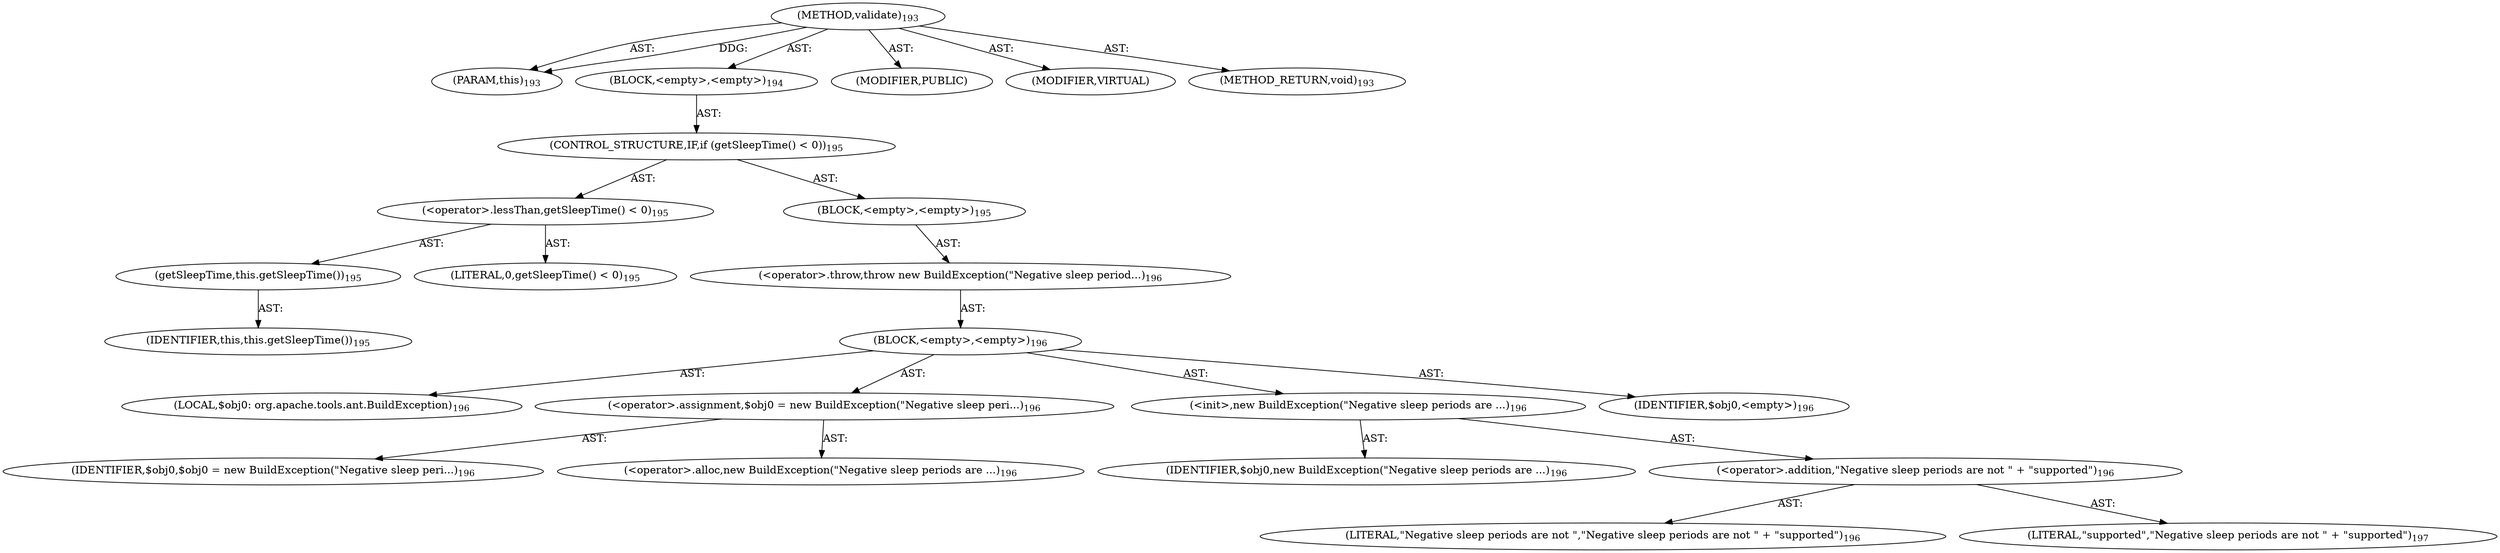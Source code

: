 digraph "validate" {  
"111669149704" [label = <(METHOD,validate)<SUB>193</SUB>> ]
"115964116997" [label = <(PARAM,this)<SUB>193</SUB>> ]
"25769803786" [label = <(BLOCK,&lt;empty&gt;,&lt;empty&gt;)<SUB>194</SUB>> ]
"47244640258" [label = <(CONTROL_STRUCTURE,IF,if (getSleepTime() &lt; 0))<SUB>195</SUB>> ]
"30064771104" [label = <(&lt;operator&gt;.lessThan,getSleepTime() &lt; 0)<SUB>195</SUB>> ]
"30064771105" [label = <(getSleepTime,this.getSleepTime())<SUB>195</SUB>> ]
"68719476741" [label = <(IDENTIFIER,this,this.getSleepTime())<SUB>195</SUB>> ]
"90194313224" [label = <(LITERAL,0,getSleepTime() &lt; 0)<SUB>195</SUB>> ]
"25769803787" [label = <(BLOCK,&lt;empty&gt;,&lt;empty&gt;)<SUB>195</SUB>> ]
"30064771106" [label = <(&lt;operator&gt;.throw,throw new BuildException(&quot;Negative sleep period...)<SUB>196</SUB>> ]
"25769803788" [label = <(BLOCK,&lt;empty&gt;,&lt;empty&gt;)<SUB>196</SUB>> ]
"94489280512" [label = <(LOCAL,$obj0: org.apache.tools.ant.BuildException)<SUB>196</SUB>> ]
"30064771107" [label = <(&lt;operator&gt;.assignment,$obj0 = new BuildException(&quot;Negative sleep peri...)<SUB>196</SUB>> ]
"68719476763" [label = <(IDENTIFIER,$obj0,$obj0 = new BuildException(&quot;Negative sleep peri...)<SUB>196</SUB>> ]
"30064771108" [label = <(&lt;operator&gt;.alloc,new BuildException(&quot;Negative sleep periods are ...)<SUB>196</SUB>> ]
"30064771109" [label = <(&lt;init&gt;,new BuildException(&quot;Negative sleep periods are ...)<SUB>196</SUB>> ]
"68719476764" [label = <(IDENTIFIER,$obj0,new BuildException(&quot;Negative sleep periods are ...)<SUB>196</SUB>> ]
"30064771110" [label = <(&lt;operator&gt;.addition,&quot;Negative sleep periods are not &quot; + &quot;supported&quot;)<SUB>196</SUB>> ]
"90194313225" [label = <(LITERAL,&quot;Negative sleep periods are not &quot;,&quot;Negative sleep periods are not &quot; + &quot;supported&quot;)<SUB>196</SUB>> ]
"90194313226" [label = <(LITERAL,&quot;supported&quot;,&quot;Negative sleep periods are not &quot; + &quot;supported&quot;)<SUB>197</SUB>> ]
"68719476765" [label = <(IDENTIFIER,$obj0,&lt;empty&gt;)<SUB>196</SUB>> ]
"133143986197" [label = <(MODIFIER,PUBLIC)> ]
"133143986198" [label = <(MODIFIER,VIRTUAL)> ]
"128849018888" [label = <(METHOD_RETURN,void)<SUB>193</SUB>> ]
  "111669149704" -> "115964116997"  [ label = "AST: "] 
  "111669149704" -> "25769803786"  [ label = "AST: "] 
  "111669149704" -> "133143986197"  [ label = "AST: "] 
  "111669149704" -> "133143986198"  [ label = "AST: "] 
  "111669149704" -> "128849018888"  [ label = "AST: "] 
  "25769803786" -> "47244640258"  [ label = "AST: "] 
  "47244640258" -> "30064771104"  [ label = "AST: "] 
  "47244640258" -> "25769803787"  [ label = "AST: "] 
  "30064771104" -> "30064771105"  [ label = "AST: "] 
  "30064771104" -> "90194313224"  [ label = "AST: "] 
  "30064771105" -> "68719476741"  [ label = "AST: "] 
  "25769803787" -> "30064771106"  [ label = "AST: "] 
  "30064771106" -> "25769803788"  [ label = "AST: "] 
  "25769803788" -> "94489280512"  [ label = "AST: "] 
  "25769803788" -> "30064771107"  [ label = "AST: "] 
  "25769803788" -> "30064771109"  [ label = "AST: "] 
  "25769803788" -> "68719476765"  [ label = "AST: "] 
  "30064771107" -> "68719476763"  [ label = "AST: "] 
  "30064771107" -> "30064771108"  [ label = "AST: "] 
  "30064771109" -> "68719476764"  [ label = "AST: "] 
  "30064771109" -> "30064771110"  [ label = "AST: "] 
  "30064771110" -> "90194313225"  [ label = "AST: "] 
  "30064771110" -> "90194313226"  [ label = "AST: "] 
  "111669149704" -> "115964116997"  [ label = "DDG: "] 
}
